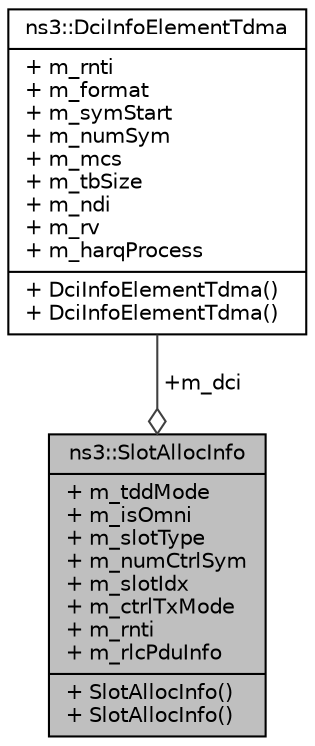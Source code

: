 digraph "ns3::SlotAllocInfo"
{
  edge [fontname="Helvetica",fontsize="10",labelfontname="Helvetica",labelfontsize="10"];
  node [fontname="Helvetica",fontsize="10",shape=record];
  Node1 [label="{ns3::SlotAllocInfo\n|+ m_tddMode\l+ m_isOmni\l+ m_slotType\l+ m_numCtrlSym\l+ m_slotIdx\l+ m_ctrlTxMode\l+ m_rnti\l+ m_rlcPduInfo\l|+ SlotAllocInfo()\l+ SlotAllocInfo()\l}",height=0.2,width=0.4,color="black", fillcolor="grey75", style="filled", fontcolor="black"];
  Node2 -> Node1 [color="grey25",fontsize="10",style="solid",label=" +m_dci" ,arrowhead="odiamond"];
  Node2 [label="{ns3::DciInfoElementTdma\n|+ m_rnti\l+ m_format\l+ m_symStart\l+ m_numSym\l+ m_mcs\l+ m_tbSize\l+ m_ndi\l+ m_rv\l+ m_harqProcess\l|+ DciInfoElementTdma()\l+ DciInfoElementTdma()\l}",height=0.2,width=0.4,color="black", fillcolor="white", style="filled",URL="$d4/de0/structns3_1_1DciInfoElementTdma.html"];
}

